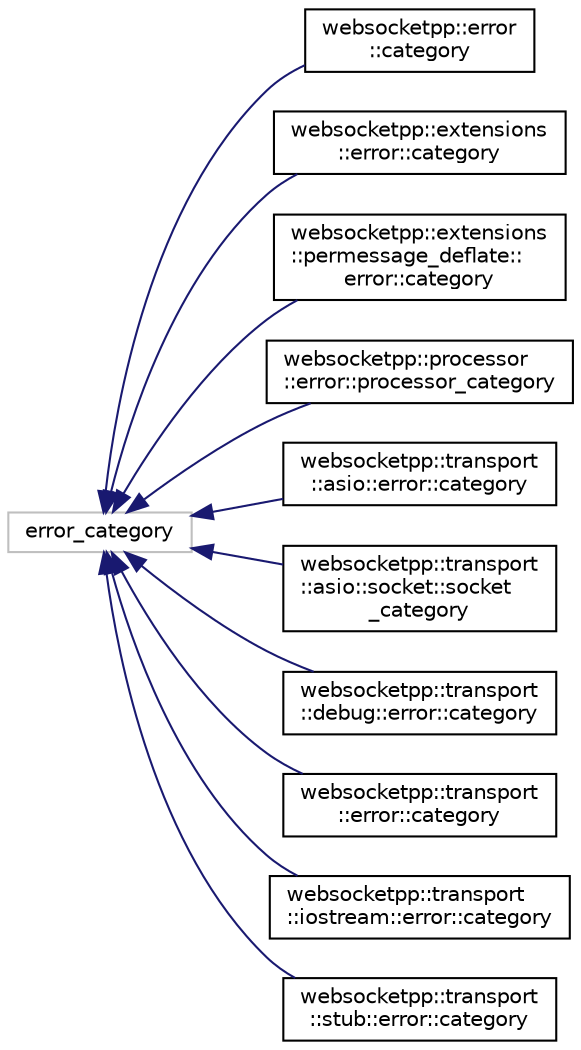 digraph "Graphical Class Hierarchy"
{
  edge [fontname="Helvetica",fontsize="10",labelfontname="Helvetica",labelfontsize="10"];
  node [fontname="Helvetica",fontsize="10",shape=record];
  rankdir="LR";
  Node3541 [label="error_category",height=0.2,width=0.4,color="grey75", fillcolor="white", style="filled"];
  Node3541 -> Node0 [dir="back",color="midnightblue",fontsize="10",style="solid",fontname="Helvetica"];
  Node0 [label="websocketpp::error\l::category",height=0.2,width=0.4,color="black", fillcolor="white", style="filled",URL="$classwebsocketpp_1_1error_1_1category.html"];
  Node3541 -> Node3543 [dir="back",color="midnightblue",fontsize="10",style="solid",fontname="Helvetica"];
  Node3543 [label="websocketpp::extensions\l::error::category",height=0.2,width=0.4,color="black", fillcolor="white", style="filled",URL="$classwebsocketpp_1_1extensions_1_1error_1_1category.html"];
  Node3541 -> Node3544 [dir="back",color="midnightblue",fontsize="10",style="solid",fontname="Helvetica"];
  Node3544 [label="websocketpp::extensions\l::permessage_deflate::\lerror::category",height=0.2,width=0.4,color="black", fillcolor="white", style="filled",URL="$classwebsocketpp_1_1extensions_1_1permessage__deflate_1_1error_1_1category.html",tooltip="Permessage-deflate error category. "];
  Node3541 -> Node3545 [dir="back",color="midnightblue",fontsize="10",style="solid",fontname="Helvetica"];
  Node3545 [label="websocketpp::processor\l::error::processor_category",height=0.2,width=0.4,color="black", fillcolor="white", style="filled",URL="$classwebsocketpp_1_1processor_1_1error_1_1processor__category.html",tooltip="Category for processor errors. "];
  Node3541 -> Node3546 [dir="back",color="midnightblue",fontsize="10",style="solid",fontname="Helvetica"];
  Node3546 [label="websocketpp::transport\l::asio::error::category",height=0.2,width=0.4,color="black", fillcolor="white", style="filled",URL="$classwebsocketpp_1_1transport_1_1asio_1_1error_1_1category.html",tooltip="Asio transport error category. "];
  Node3541 -> Node3547 [dir="back",color="midnightblue",fontsize="10",style="solid",fontname="Helvetica"];
  Node3547 [label="websocketpp::transport\l::asio::socket::socket\l_category",height=0.2,width=0.4,color="black", fillcolor="white", style="filled",URL="$classwebsocketpp_1_1transport_1_1asio_1_1socket_1_1socket__category.html",tooltip="Error category related to asio transport socket policies. "];
  Node3541 -> Node3548 [dir="back",color="midnightblue",fontsize="10",style="solid",fontname="Helvetica"];
  Node3548 [label="websocketpp::transport\l::debug::error::category",height=0.2,width=0.4,color="black", fillcolor="white", style="filled",URL="$classwebsocketpp_1_1transport_1_1debug_1_1error_1_1category.html",tooltip="debug transport error category "];
  Node3541 -> Node3549 [dir="back",color="midnightblue",fontsize="10",style="solid",fontname="Helvetica"];
  Node3549 [label="websocketpp::transport\l::error::category",height=0.2,width=0.4,color="black", fillcolor="white", style="filled",URL="$classwebsocketpp_1_1transport_1_1error_1_1category.html"];
  Node3541 -> Node3550 [dir="back",color="midnightblue",fontsize="10",style="solid",fontname="Helvetica"];
  Node3550 [label="websocketpp::transport\l::iostream::error::category",height=0.2,width=0.4,color="black", fillcolor="white", style="filled",URL="$classwebsocketpp_1_1transport_1_1iostream_1_1error_1_1category.html",tooltip="iostream transport error category "];
  Node3541 -> Node3551 [dir="back",color="midnightblue",fontsize="10",style="solid",fontname="Helvetica"];
  Node3551 [label="websocketpp::transport\l::stub::error::category",height=0.2,width=0.4,color="black", fillcolor="white", style="filled",URL="$classwebsocketpp_1_1transport_1_1stub_1_1error_1_1category.html",tooltip="stub transport error category "];
}
